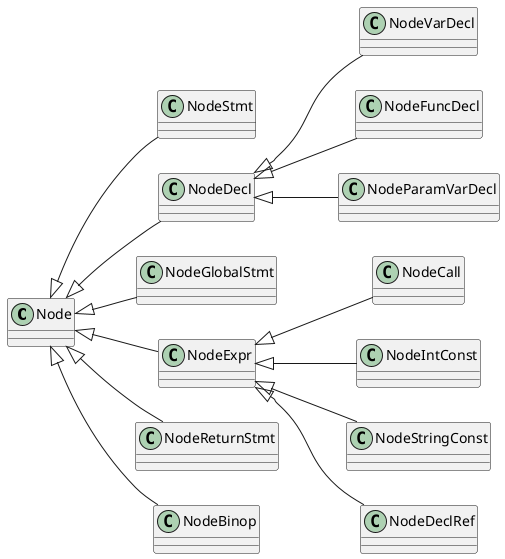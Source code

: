 @startuml
left to right direction
Node <|-- NodeStmt
Node <|-- NodeDecl
Node <|-- NodeGlobalStmt
Node <|-- NodeExpr
Node <|-- NodeReturnStmt
Node <|-- NodeBinop

NodeDecl <|-- NodeVarDecl
NodeDecl <|-- NodeFuncDecl
NodeDecl <|-- NodeParamVarDecl

NodeExpr <|-- NodeCall
NodeExpr <|-- NodeIntConst
NodeExpr <|-- NodeStringConst
NodeExpr <|-- NodeDeclRef

@enduml
